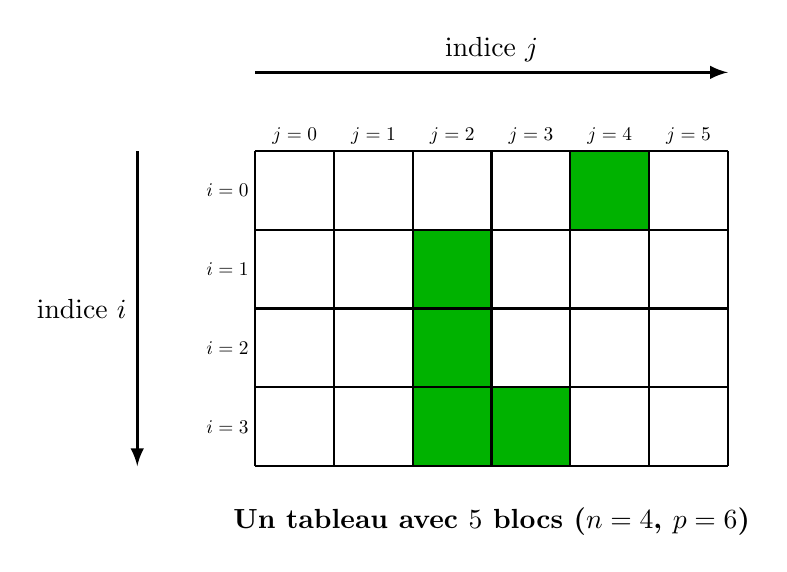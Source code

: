 \begin{tikzpicture}


\fill[green!70!black] (4,3) rectangle ++(1,1);
\fill[green!70!black] (2,0) rectangle ++(1,1);
\fill[green!70!black] (2,1) rectangle ++(1,1);
\fill[green!70!black] (2,2) rectangle ++(1,1);
\fill[green!70!black] (3,0) rectangle ++(1,1);

\draw[thick] (0,0) grid ++(6,4);

\node at (3,-0.7) {\bf Un tableau avec $5$ blocs ($n=4$, $p=6$)};


\draw[->,>=latex,very thick]   (0,5)  to node[midway, above] {indice $j$}  ++(6,0) ;
\draw[->,>=latex,very thick]   (-1.5,4)  to node[midway, left] {indice $i$}  ++(0,-4) ;

\node[scale=0.7,above] at (0.5,4) {$j=0$};
\node[scale=0.7,above] at (1.5,4) {$j=1$};
\node[scale=0.7,above] at (2.5,4) {$j=2$};
\node[scale=0.7,above] at (3.5,4) {$j=3$};
\node[scale=0.7,above] at (4.5,4) {$j=4$};
\node[scale=0.7,above] at (5.5,4) {$j=5$};

\node[scale=0.7,left] at (0,3.5) {$i=0$};
\node[scale=0.7,left] at (0,2.5) {$i=1$};
\node[scale=0.7,left] at (0,1.5) {$i=2$};
\node[scale=0.7,left] at (0,0.5) {$i=3$};


\end{tikzpicture}